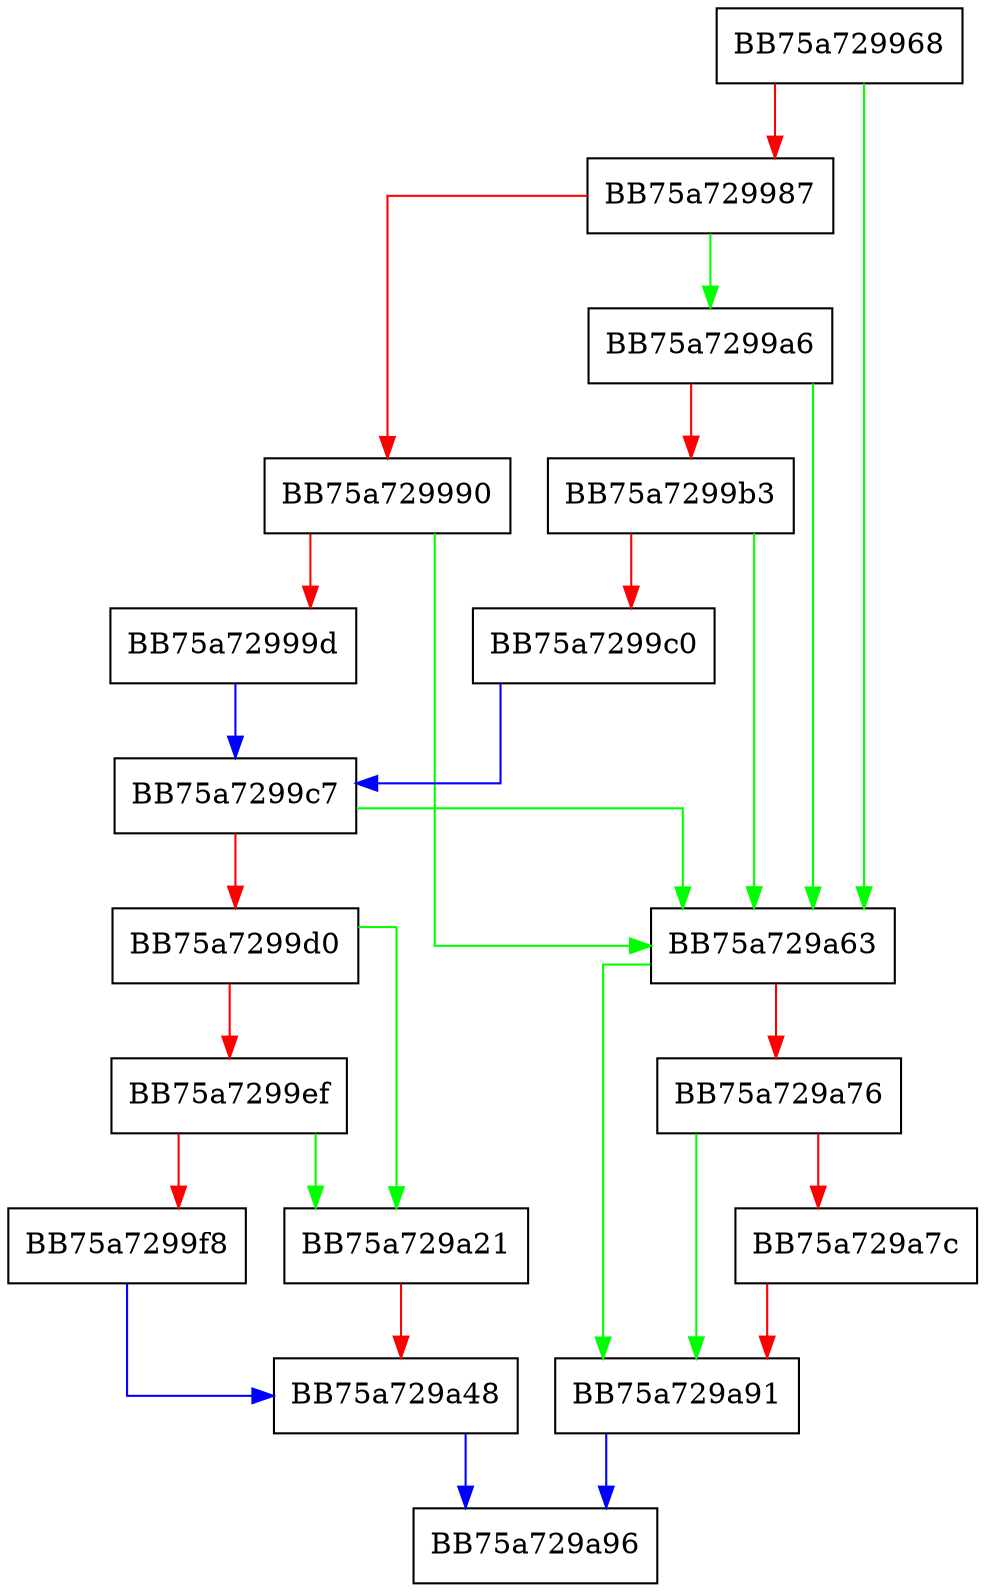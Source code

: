 digraph Enum {
  node [shape="box"];
  graph [splines=ortho];
  BB75a729968 -> BB75a729a63 [color="green"];
  BB75a729968 -> BB75a729987 [color="red"];
  BB75a729987 -> BB75a7299a6 [color="green"];
  BB75a729987 -> BB75a729990 [color="red"];
  BB75a729990 -> BB75a729a63 [color="green"];
  BB75a729990 -> BB75a72999d [color="red"];
  BB75a72999d -> BB75a7299c7 [color="blue"];
  BB75a7299a6 -> BB75a729a63 [color="green"];
  BB75a7299a6 -> BB75a7299b3 [color="red"];
  BB75a7299b3 -> BB75a729a63 [color="green"];
  BB75a7299b3 -> BB75a7299c0 [color="red"];
  BB75a7299c0 -> BB75a7299c7 [color="blue"];
  BB75a7299c7 -> BB75a729a63 [color="green"];
  BB75a7299c7 -> BB75a7299d0 [color="red"];
  BB75a7299d0 -> BB75a729a21 [color="green"];
  BB75a7299d0 -> BB75a7299ef [color="red"];
  BB75a7299ef -> BB75a729a21 [color="green"];
  BB75a7299ef -> BB75a7299f8 [color="red"];
  BB75a7299f8 -> BB75a729a48 [color="blue"];
  BB75a729a21 -> BB75a729a48 [color="red"];
  BB75a729a48 -> BB75a729a96 [color="blue"];
  BB75a729a63 -> BB75a729a91 [color="green"];
  BB75a729a63 -> BB75a729a76 [color="red"];
  BB75a729a76 -> BB75a729a91 [color="green"];
  BB75a729a76 -> BB75a729a7c [color="red"];
  BB75a729a7c -> BB75a729a91 [color="red"];
  BB75a729a91 -> BB75a729a96 [color="blue"];
}